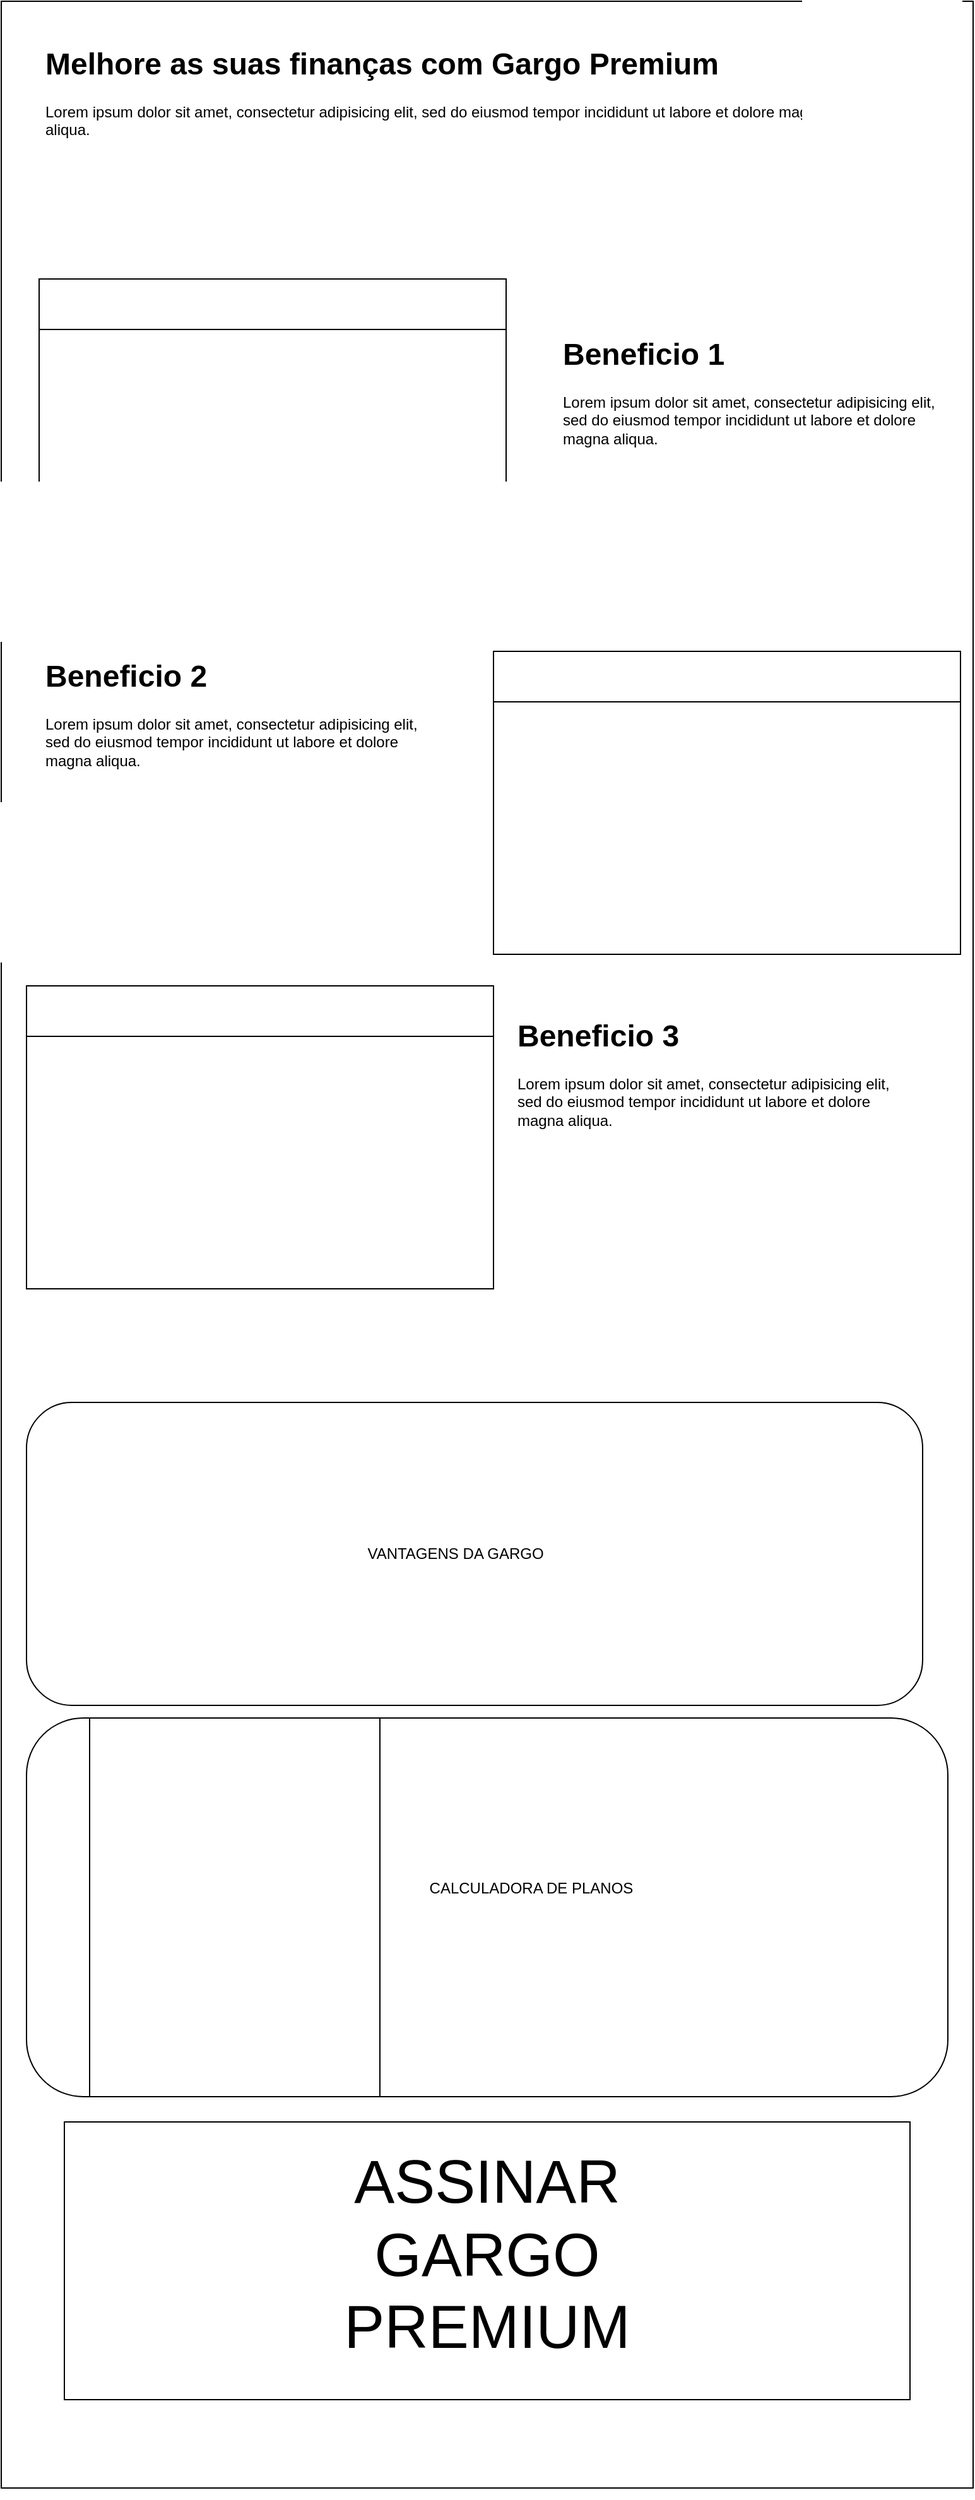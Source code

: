 <mxfile version="21.3.5" type="device">
  <diagram id="g-p-oNTX_QPBatjOgXq3" name="Página-1">
    <mxGraphModel dx="933" dy="377" grid="1" gridSize="10" guides="1" tooltips="1" connect="1" arrows="1" fold="1" page="1" pageScale="1" pageWidth="827" pageHeight="1169" math="0" shadow="0">
      <root>
        <mxCell id="0" />
        <mxCell id="1" parent="0" />
        <mxCell id="1LxWyL0kok7ss3I2IQLW-1" value="" style="shape=process;whiteSpace=wrap;html=1;backgroundOutline=1;size=0;" parent="1" vertex="1">
          <mxGeometry x="10" width="770" height="1970" as="geometry" />
        </mxCell>
        <mxCell id="dXfcMeJBa3Ihmd3_0wnO-1" style="edgeStyle=orthogonalEdgeStyle;rounded=0;orthogonalLoop=1;jettySize=auto;html=1;exitX=0.5;exitY=1;exitDx=0;exitDy=0;" edge="1" parent="1" source="1LxWyL0kok7ss3I2IQLW-1" target="1LxWyL0kok7ss3I2IQLW-1">
          <mxGeometry relative="1" as="geometry" />
        </mxCell>
        <mxCell id="dXfcMeJBa3Ihmd3_0wnO-2" value="" style="swimlane;startSize=40;" vertex="1" parent="1">
          <mxGeometry x="40" y="220" width="370" height="240" as="geometry" />
        </mxCell>
        <mxCell id="dXfcMeJBa3Ihmd3_0wnO-3" value="" style="swimlane;startSize=40;" vertex="1" parent="1">
          <mxGeometry x="400" y="515" width="370" height="240" as="geometry" />
        </mxCell>
        <mxCell id="dXfcMeJBa3Ihmd3_0wnO-4" value="&lt;h1&gt;Beneficio 2&lt;/h1&gt;&lt;p&gt;Lorem ipsum dolor sit amet, consectetur adipisicing elit, sed do eiusmod tempor incididunt ut labore et dolore magna aliqua.&lt;/p&gt;" style="text;html=1;strokeColor=none;fillColor=none;spacing=5;spacingTop=-20;whiteSpace=wrap;overflow=hidden;rounded=0;" vertex="1" parent="1">
          <mxGeometry x="40" y="515" width="310" height="170" as="geometry" />
        </mxCell>
        <mxCell id="dXfcMeJBa3Ihmd3_0wnO-5" value="&lt;h1&gt;Beneficio 1&lt;/h1&gt;&lt;p&gt;Lorem ipsum dolor sit amet, consectetur adipisicing elit, sed do eiusmod tempor incididunt ut labore et dolore magna aliqua.&lt;/p&gt;" style="text;html=1;strokeColor=none;fillColor=none;spacing=5;spacingTop=-20;whiteSpace=wrap;overflow=hidden;rounded=0;" vertex="1" parent="1">
          <mxGeometry x="450" y="260" width="310" height="170" as="geometry" />
        </mxCell>
        <mxCell id="dXfcMeJBa3Ihmd3_0wnO-8" value="&lt;h1&gt;Beneficio 3&lt;/h1&gt;&lt;p&gt;Lorem ipsum dolor sit amet, consectetur adipisicing elit, sed do eiusmod tempor incididunt ut labore et dolore magna aliqua.&lt;/p&gt;" style="text;html=1;strokeColor=none;fillColor=none;spacing=5;spacingTop=-20;whiteSpace=wrap;overflow=hidden;rounded=0;" vertex="1" parent="1">
          <mxGeometry x="414" y="800" width="310" height="170" as="geometry" />
        </mxCell>
        <mxCell id="dXfcMeJBa3Ihmd3_0wnO-9" value="" style="swimlane;startSize=40;" vertex="1" parent="1">
          <mxGeometry x="30" y="780" width="370" height="240" as="geometry" />
        </mxCell>
        <mxCell id="dXfcMeJBa3Ihmd3_0wnO-10" value="" style="rounded=1;whiteSpace=wrap;html=1;" vertex="1" parent="1">
          <mxGeometry x="30" y="1110" width="710" height="240" as="geometry" />
        </mxCell>
        <mxCell id="dXfcMeJBa3Ihmd3_0wnO-11" value="VANTAGENS DA GARGO" style="text;html=1;strokeColor=none;fillColor=none;align=center;verticalAlign=middle;whiteSpace=wrap;rounded=0;" vertex="1" parent="1">
          <mxGeometry x="250" y="1215" width="240" height="30" as="geometry" />
        </mxCell>
        <mxCell id="dXfcMeJBa3Ihmd3_0wnO-12" value="" style="rounded=0;whiteSpace=wrap;html=1;" vertex="1" parent="1">
          <mxGeometry x="60" y="1680" width="670" height="220" as="geometry" />
        </mxCell>
        <mxCell id="dXfcMeJBa3Ihmd3_0wnO-13" value="&lt;font style=&quot;font-size: 48px;&quot;&gt;ASSINAR GARGO PREMIUM&lt;/font&gt;" style="text;html=1;strokeColor=none;fillColor=none;align=center;verticalAlign=middle;whiteSpace=wrap;rounded=0;" vertex="1" parent="1">
          <mxGeometry x="250" y="1760" width="290" height="50" as="geometry" />
        </mxCell>
        <mxCell id="dXfcMeJBa3Ihmd3_0wnO-14" value="&lt;h1&gt;Melhore as suas finanças com Gargo Premium&lt;/h1&gt;&lt;p&gt;Lorem ipsum dolor sit amet, consectetur adipisicing elit, sed do eiusmod tempor incididunt ut labore et dolore magna aliqua.&lt;/p&gt;" style="text;html=1;strokeColor=none;fillColor=none;spacing=5;spacingTop=-20;whiteSpace=wrap;overflow=hidden;rounded=0;" vertex="1" parent="1">
          <mxGeometry x="40" y="30" width="650" height="120" as="geometry" />
        </mxCell>
        <mxCell id="dXfcMeJBa3Ihmd3_0wnO-16" value="" style="rounded=1;whiteSpace=wrap;html=1;" vertex="1" parent="1">
          <mxGeometry x="30" y="1360" width="730" height="300" as="geometry" />
        </mxCell>
        <mxCell id="dXfcMeJBa3Ihmd3_0wnO-17" value="" style="rounded=0;whiteSpace=wrap;html=1;" vertex="1" parent="1">
          <mxGeometry x="80" y="1360" width="230" height="300" as="geometry" />
        </mxCell>
        <mxCell id="dXfcMeJBa3Ihmd3_0wnO-18" value="CALCULADORA DE PLANOS" style="text;html=1;strokeColor=none;fillColor=none;align=center;verticalAlign=middle;whiteSpace=wrap;rounded=0;" vertex="1" parent="1">
          <mxGeometry x="320" y="1460" width="220" height="70" as="geometry" />
        </mxCell>
      </root>
    </mxGraphModel>
  </diagram>
</mxfile>
